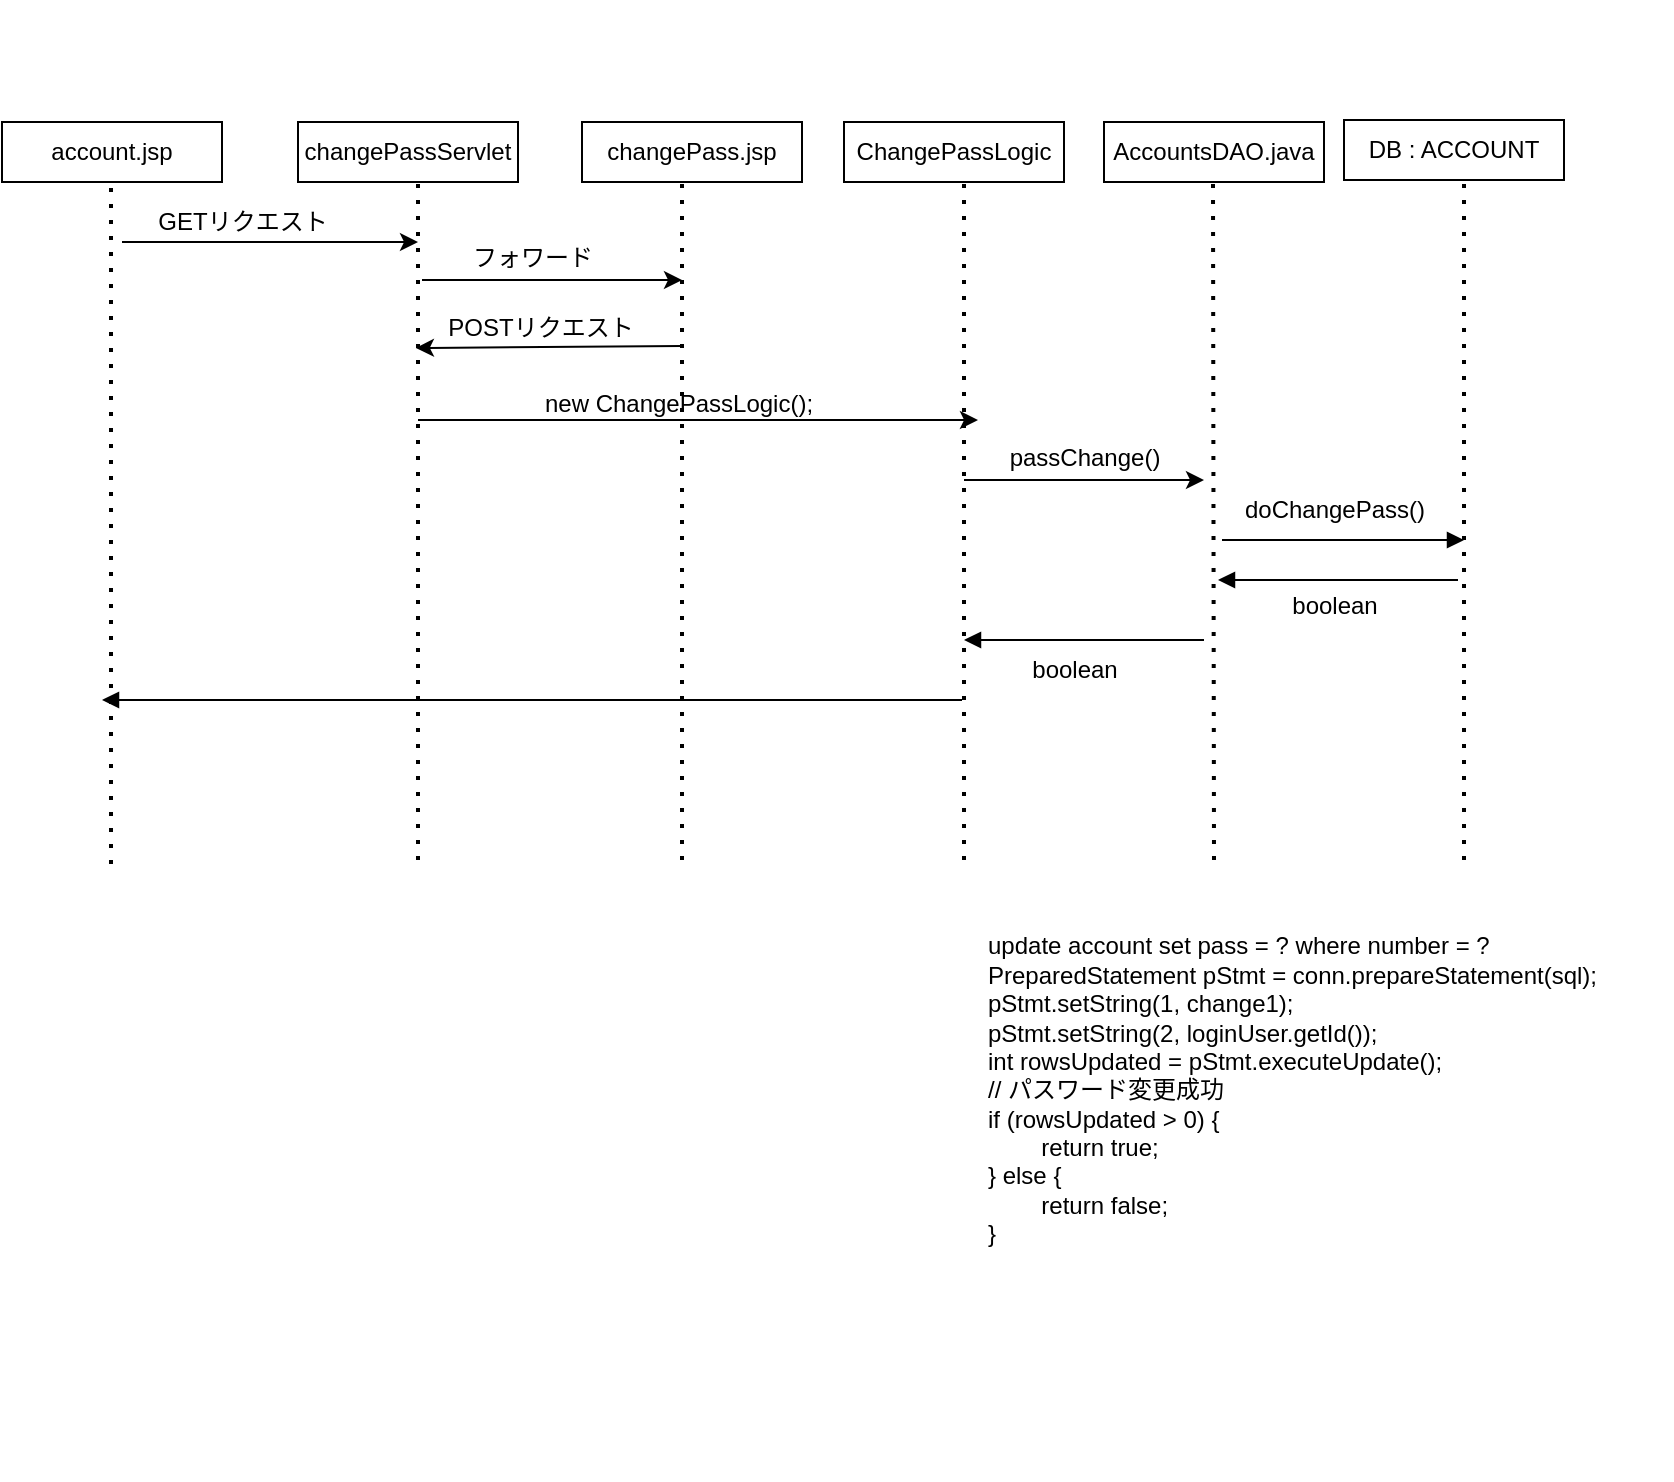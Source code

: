 <mxfile version="24.6.4" type="github">
  <diagram name="ページ1" id="5Xp1Ckhx7trgP_94kuz_">
    <mxGraphModel dx="1514" dy="772" grid="1" gridSize="10" guides="1" tooltips="1" connect="1" arrows="1" fold="1" page="1" pageScale="1" pageWidth="827" pageHeight="1169" math="0" shadow="0">
      <root>
        <mxCell id="0" />
        <mxCell id="1" parent="0" />
        <mxCell id="VqFoSKN6-C_m6PWboJRC-3" value="account.jsp" style="rounded=0;whiteSpace=wrap;html=1;" vertex="1" parent="1">
          <mxGeometry x="6" y="71" width="110" height="30" as="geometry" />
        </mxCell>
        <mxCell id="VqFoSKN6-C_m6PWboJRC-6" value="" style="endArrow=none;dashed=1;html=1;dashPattern=1 3;strokeWidth=2;rounded=0;" edge="1" parent="1">
          <mxGeometry width="50" height="50" relative="1" as="geometry">
            <mxPoint x="60.5" y="442" as="sourcePoint" />
            <mxPoint x="60.5" y="101" as="targetPoint" />
          </mxGeometry>
        </mxCell>
        <mxCell id="VqFoSKN6-C_m6PWboJRC-7" value="" style="endArrow=none;dashed=1;html=1;dashPattern=1 3;strokeWidth=2;rounded=0;" edge="1" parent="1">
          <mxGeometry width="50" height="50" relative="1" as="geometry">
            <mxPoint x="346" y="440" as="sourcePoint" />
            <mxPoint x="346" y="91" as="targetPoint" />
          </mxGeometry>
        </mxCell>
        <mxCell id="VqFoSKN6-C_m6PWboJRC-10" value="" style="endArrow=classic;html=1;rounded=0;" edge="1" parent="1">
          <mxGeometry width="50" height="50" relative="1" as="geometry">
            <mxPoint x="66" y="131" as="sourcePoint" />
            <mxPoint x="214" y="131" as="targetPoint" />
          </mxGeometry>
        </mxCell>
        <mxCell id="VqFoSKN6-C_m6PWboJRC-11" value="" style="endArrow=classic;html=1;rounded=0;entryX=-0.017;entryY=0.833;entryDx=0;entryDy=0;entryPerimeter=0;" edge="1" parent="1" target="VqFoSKN6-C_m6PWboJRC-31">
          <mxGeometry width="50" height="50" relative="1" as="geometry">
            <mxPoint x="346" y="183" as="sourcePoint" />
            <mxPoint x="206" y="183" as="targetPoint" />
          </mxGeometry>
        </mxCell>
        <mxCell id="VqFoSKN6-C_m6PWboJRC-13" value="GETリクエスト" style="text;html=1;align=center;verticalAlign=middle;resizable=0;points=[];autosize=1;strokeColor=none;fillColor=none;" vertex="1" parent="1">
          <mxGeometry x="71" y="106" width="110" height="30" as="geometry" />
        </mxCell>
        <mxCell id="VqFoSKN6-C_m6PWboJRC-17" value="" style="group" vertex="1" connectable="0" parent="1">
          <mxGeometry x="441" y="10" width="150" height="740" as="geometry" />
        </mxCell>
        <mxCell id="VqFoSKN6-C_m6PWboJRC-32" value="" style="group" vertex="1" connectable="0" parent="VqFoSKN6-C_m6PWboJRC-17">
          <mxGeometry y="10" width="150" height="730" as="geometry" />
        </mxCell>
        <mxCell id="VqFoSKN6-C_m6PWboJRC-33" value="ChangePassLogic" style="rounded=0;whiteSpace=wrap;html=1;" vertex="1" parent="VqFoSKN6-C_m6PWboJRC-32">
          <mxGeometry x="-14" y="51" width="110" height="30" as="geometry" />
        </mxCell>
        <mxCell id="VqFoSKN6-C_m6PWboJRC-34" value="" style="endArrow=none;dashed=1;html=1;dashPattern=1 3;strokeWidth=2;rounded=0;" edge="1" parent="VqFoSKN6-C_m6PWboJRC-32">
          <mxGeometry width="50" height="50" relative="1" as="geometry">
            <mxPoint x="46" y="420" as="sourcePoint" />
            <mxPoint x="46" y="81" as="targetPoint" />
          </mxGeometry>
        </mxCell>
        <mxCell id="VqFoSKN6-C_m6PWboJRC-38" value="" style="endArrow=classic;html=1;rounded=0;" edge="1" parent="VqFoSKN6-C_m6PWboJRC-32">
          <mxGeometry width="50" height="50" relative="1" as="geometry">
            <mxPoint x="46" y="230" as="sourcePoint" />
            <mxPoint x="166" y="230" as="targetPoint" />
          </mxGeometry>
        </mxCell>
        <mxCell id="VqFoSKN6-C_m6PWboJRC-49" value="boolean" style="text;html=1;align=center;verticalAlign=middle;resizable=0;points=[];autosize=1;strokeColor=none;fillColor=none;" vertex="1" parent="VqFoSKN6-C_m6PWboJRC-32">
          <mxGeometry x="66" y="310" width="70" height="30" as="geometry" />
        </mxCell>
        <mxCell id="VqFoSKN6-C_m6PWboJRC-18" value="" style="group" vertex="1" connectable="0" parent="1">
          <mxGeometry x="571" y="10" width="270" height="730" as="geometry" />
        </mxCell>
        <mxCell id="VqFoSKN6-C_m6PWboJRC-9" value="" style="endArrow=none;dashed=1;html=1;dashPattern=1 3;strokeWidth=2;rounded=0;" edge="1" parent="VqFoSKN6-C_m6PWboJRC-18">
          <mxGeometry width="50" height="50" relative="1" as="geometry">
            <mxPoint x="41" y="430" as="sourcePoint" />
            <mxPoint x="40.5" y="91" as="targetPoint" />
          </mxGeometry>
        </mxCell>
        <mxCell id="VqFoSKN6-C_m6PWboJRC-21" value="" style="endArrow=none;html=1;rounded=0;startArrow=block;startFill=1;endFill=0;" edge="1" parent="VqFoSKN6-C_m6PWboJRC-18">
          <mxGeometry width="50" height="50" relative="1" as="geometry">
            <mxPoint x="166" y="270" as="sourcePoint" />
            <mxPoint x="45" y="270" as="targetPoint" />
          </mxGeometry>
        </mxCell>
        <mxCell id="VqFoSKN6-C_m6PWboJRC-5" value="AccountsDAO.java" style="rounded=0;whiteSpace=wrap;html=1;" vertex="1" parent="VqFoSKN6-C_m6PWboJRC-18">
          <mxGeometry x="-14" y="61" width="110" height="30" as="geometry" />
        </mxCell>
        <mxCell id="VqFoSKN6-C_m6PWboJRC-44" value="" style="group" vertex="1" connectable="0" parent="VqFoSKN6-C_m6PWboJRC-18">
          <mxGeometry x="106" y="60" width="110" height="390" as="geometry" />
        </mxCell>
        <mxCell id="VqFoSKN6-C_m6PWboJRC-19" value="DB : ACCOUNT" style="rounded=0;whiteSpace=wrap;html=1;" vertex="1" parent="VqFoSKN6-C_m6PWboJRC-44">
          <mxGeometry width="110" height="30" as="geometry" />
        </mxCell>
        <mxCell id="VqFoSKN6-C_m6PWboJRC-20" value="" style="endArrow=none;dashed=1;html=1;dashPattern=1 3;strokeWidth=2;rounded=0;" edge="1" parent="VqFoSKN6-C_m6PWboJRC-44">
          <mxGeometry width="50" height="50" relative="1" as="geometry">
            <mxPoint x="60" y="370" as="sourcePoint" />
            <mxPoint x="60" y="30" as="targetPoint" />
          </mxGeometry>
        </mxCell>
        <mxCell id="VqFoSKN6-C_m6PWboJRC-39" value="doChangePass()" style="text;html=1;align=center;verticalAlign=middle;resizable=0;points=[];autosize=1;strokeColor=none;fillColor=none;" vertex="1" parent="VqFoSKN6-C_m6PWboJRC-44">
          <mxGeometry x="-60" y="180" width="110" height="30" as="geometry" />
        </mxCell>
        <mxCell id="VqFoSKN6-C_m6PWboJRC-36" value="passChange()" style="text;html=1;align=center;verticalAlign=middle;resizable=0;points=[];autosize=1;strokeColor=none;fillColor=none;" vertex="1" parent="VqFoSKN6-C_m6PWboJRC-18">
          <mxGeometry x="-74" y="214" width="100" height="30" as="geometry" />
        </mxCell>
        <mxCell id="VqFoSKN6-C_m6PWboJRC-47" value="" style="endArrow=none;html=1;rounded=0;startArrow=block;startFill=1;endFill=0;" edge="1" parent="VqFoSKN6-C_m6PWboJRC-18">
          <mxGeometry width="50" height="50" relative="1" as="geometry">
            <mxPoint x="-84" y="320" as="sourcePoint" />
            <mxPoint x="36" y="320" as="targetPoint" />
          </mxGeometry>
        </mxCell>
        <mxCell id="VqFoSKN6-C_m6PWboJRC-48" value="boolean" style="text;html=1;align=center;verticalAlign=middle;resizable=0;points=[];autosize=1;strokeColor=none;fillColor=none;" vertex="1" parent="VqFoSKN6-C_m6PWboJRC-18">
          <mxGeometry x="66" y="288" width="70" height="30" as="geometry" />
        </mxCell>
        <mxCell id="VqFoSKN6-C_m6PWboJRC-40" value="update account set pass = ? where number = ?&lt;div&gt;&lt;div&gt;&lt;span style=&quot;white-space-collapse: collapse;&quot;&gt;PreparedStatement pStmt = conn.prepareStatement(sql);&lt;/span&gt;&lt;/div&gt;&lt;div&gt;&lt;span style=&quot;white-space-collapse: collapse;&quot;&gt;pStmt.setString(1, change1);&lt;/span&gt;&lt;/div&gt;&lt;div&gt;&lt;span style=&quot;white-space-collapse: collapse;&quot;&gt;pStmt.setString(2, loginUser.getId());&lt;/span&gt;&lt;/div&gt;&lt;/div&gt;&lt;div&gt;&lt;div style=&quot;&quot;&gt;&lt;span style=&quot;white-space-collapse: collapse;&quot;&gt;int rowsUpdated = pStmt.executeUpdate();&lt;/span&gt;&lt;/div&gt;&lt;div style=&quot;&quot;&gt;&lt;span style=&quot;white-space-collapse: preserve; white-space-collapse: collapse;&quot;&gt;&#x9;&#x9;&#x9;&lt;/span&gt;&lt;/div&gt;&lt;div style=&quot;&quot;&gt;&lt;span style=&quot;white-space-collapse: collapse;&quot;&gt;// パスワード変更成功&lt;/span&gt;&lt;/div&gt;&lt;div style=&quot;&quot;&gt;&lt;span style=&quot;white-space-collapse: collapse;&quot;&gt;if (rowsUpdated &amp;gt; 0) {&lt;/span&gt;&lt;/div&gt;&lt;div style=&quot;&quot;&gt;&lt;span style=&quot;white-space-collapse: collapse;&quot;&gt;&lt;span style=&quot;white-space-collapse: preserve;&quot;&gt;&#x9;&lt;/span&gt;return true;&lt;/span&gt;&lt;/div&gt;&lt;div style=&quot;&quot;&gt;&lt;span style=&quot;white-space-collapse: collapse;&quot;&gt;} else {&lt;/span&gt;&lt;/div&gt;&lt;div style=&quot;&quot;&gt;&lt;span style=&quot;white-space-collapse: collapse;&quot;&gt;&lt;span style=&quot;white-space-collapse: preserve;&quot;&gt;&#x9;&lt;/span&gt;return false;&lt;/span&gt;&lt;/div&gt;&lt;div style=&quot;&quot;&gt;&lt;span style=&quot;white-space-collapse: collapse;&quot;&gt;}&lt;/span&gt;&lt;/div&gt;&lt;/div&gt;" style="text;html=1;align=left;verticalAlign=middle;resizable=0;points=[];autosize=1;strokeColor=none;fillColor=none;" vertex="1" parent="VqFoSKN6-C_m6PWboJRC-18">
          <mxGeometry x="-74" y="460" width="330" height="170" as="geometry" />
        </mxCell>
        <mxCell id="VqFoSKN6-C_m6PWboJRC-25" value="changePass.jsp" style="rounded=0;whiteSpace=wrap;html=1;" vertex="1" parent="1">
          <mxGeometry x="296" y="71" width="110" height="30" as="geometry" />
        </mxCell>
        <mxCell id="VqFoSKN6-C_m6PWboJRC-26" value="" style="group" vertex="1" connectable="0" parent="1">
          <mxGeometry x="168" y="20" width="110" height="730" as="geometry" />
        </mxCell>
        <mxCell id="VqFoSKN6-C_m6PWboJRC-27" value="changePassServlet" style="rounded=0;whiteSpace=wrap;html=1;" vertex="1" parent="VqFoSKN6-C_m6PWboJRC-26">
          <mxGeometry x="-14" y="51" width="110" height="30" as="geometry" />
        </mxCell>
        <mxCell id="VqFoSKN6-C_m6PWboJRC-28" value="" style="endArrow=none;dashed=1;html=1;dashPattern=1 3;strokeWidth=2;rounded=0;" edge="1" parent="VqFoSKN6-C_m6PWboJRC-26">
          <mxGeometry width="50" height="50" relative="1" as="geometry">
            <mxPoint x="46" y="420" as="sourcePoint" />
            <mxPoint x="46" y="81" as="targetPoint" />
          </mxGeometry>
        </mxCell>
        <mxCell id="VqFoSKN6-C_m6PWboJRC-35" value="" style="endArrow=classic;html=1;rounded=0;" edge="1" parent="VqFoSKN6-C_m6PWboJRC-26">
          <mxGeometry width="50" height="50" relative="1" as="geometry">
            <mxPoint x="46" y="200" as="sourcePoint" />
            <mxPoint x="326" y="200" as="targetPoint" />
          </mxGeometry>
        </mxCell>
        <mxCell id="VqFoSKN6-C_m6PWboJRC-29" value="" style="endArrow=classic;html=1;rounded=0;" edge="1" parent="1">
          <mxGeometry width="50" height="50" relative="1" as="geometry">
            <mxPoint x="216" y="150" as="sourcePoint" />
            <mxPoint x="346" y="150" as="targetPoint" />
          </mxGeometry>
        </mxCell>
        <mxCell id="VqFoSKN6-C_m6PWboJRC-30" value="フォワード" style="text;html=1;align=center;verticalAlign=middle;resizable=0;points=[];autosize=1;strokeColor=none;fillColor=none;" vertex="1" parent="1">
          <mxGeometry x="231" y="124" width="80" height="30" as="geometry" />
        </mxCell>
        <mxCell id="VqFoSKN6-C_m6PWboJRC-31" value="POSTリクエスト" style="text;html=1;align=center;verticalAlign=middle;resizable=0;points=[];autosize=1;strokeColor=none;fillColor=none;" vertex="1" parent="1">
          <mxGeometry x="215" y="159" width="120" height="30" as="geometry" />
        </mxCell>
        <mxCell id="VqFoSKN6-C_m6PWboJRC-43" value="" style="endArrow=none;html=1;rounded=0;startArrow=block;startFill=1;endFill=0;" edge="1" parent="1">
          <mxGeometry width="50" height="50" relative="1" as="geometry">
            <mxPoint x="614" y="300" as="sourcePoint" />
            <mxPoint x="734" y="300" as="targetPoint" />
          </mxGeometry>
        </mxCell>
        <mxCell id="VqFoSKN6-C_m6PWboJRC-46" value="new ChangePassLogic();" style="text;html=1;align=center;verticalAlign=middle;resizable=0;points=[];autosize=1;strokeColor=none;fillColor=none;" vertex="1" parent="1">
          <mxGeometry x="264" y="197" width="160" height="30" as="geometry" />
        </mxCell>
        <mxCell id="VqFoSKN6-C_m6PWboJRC-50" value="" style="endArrow=none;html=1;rounded=0;startArrow=block;startFill=1;endFill=0;" edge="1" parent="1">
          <mxGeometry width="50" height="50" relative="1" as="geometry">
            <mxPoint x="56" y="360" as="sourcePoint" />
            <mxPoint x="486" y="360" as="targetPoint" />
          </mxGeometry>
        </mxCell>
      </root>
    </mxGraphModel>
  </diagram>
</mxfile>
